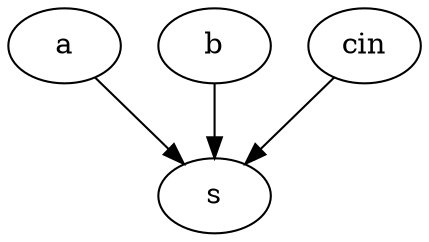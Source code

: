 strict digraph "" {
	a	[complexity=4,
		importance=0.333333284236,
		rank=0.0833333210589];
	s	[complexity=0,
		importance=0.212121174675,
		rank=0.0];
	a -> s;
	b	[complexity=4,
		importance=0.333333284236,
		rank=0.0833333210589];
	b -> s;
	cin	[complexity=4,
		importance=0.333333284236,
		rank=0.0833333210589];
	cin -> s;
}
